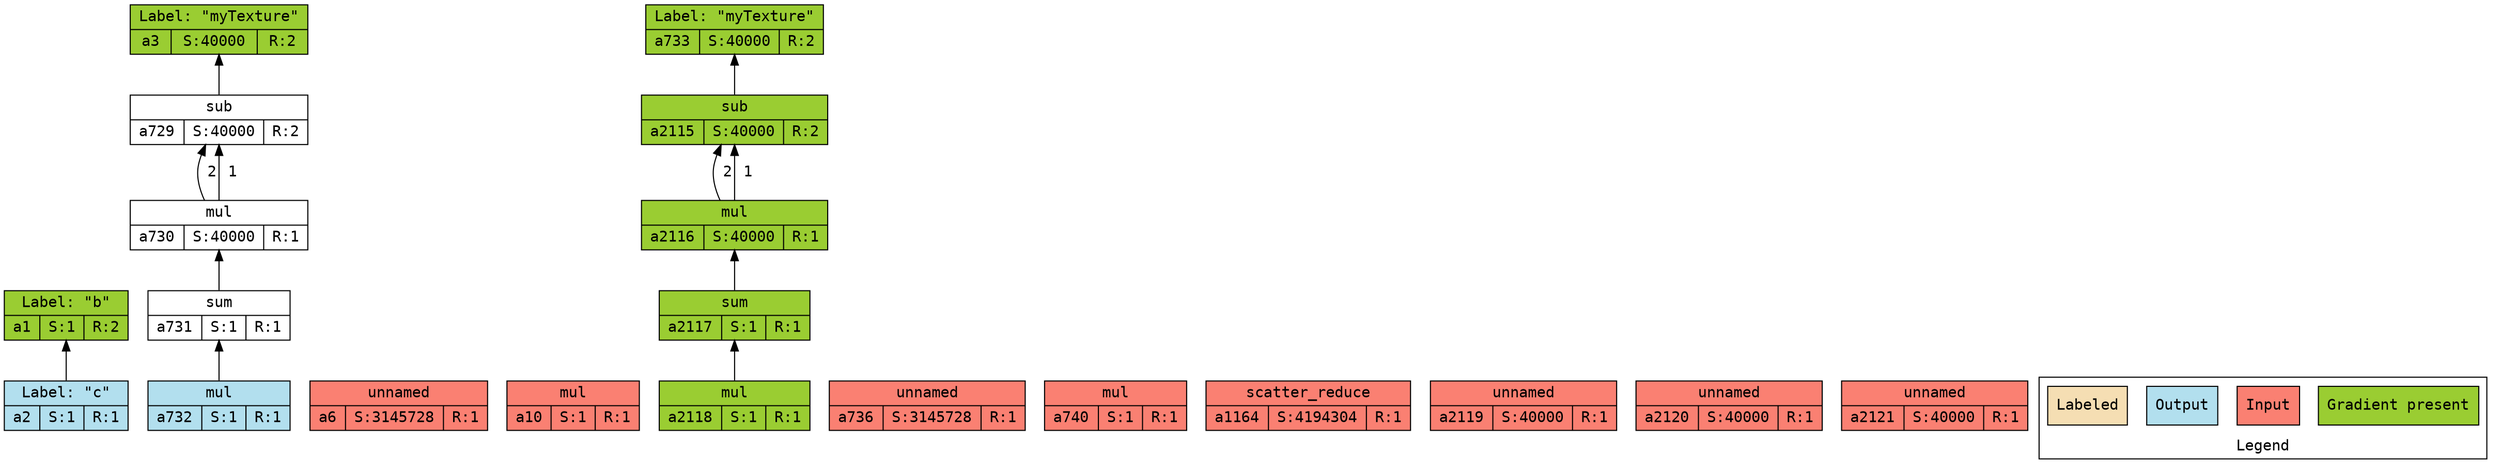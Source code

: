 digraph {
    rankdir=BT;
    graph [dpi=50 fontname=Consolas];
    node [shape=record fontname=Consolas];
    edge [fontname=Consolas];
    1 [label="{Label: \"b\"|{a1|S:1|R:2}}" fillcolor=yellowgreen style=filled];
    2 [label="{Label: \"c\"|{a2|S:1|R:1}}" fillcolor=lightblue2 style=filled];
    3 [label="{Label: \"myTexture\"|{a3|S:40000|R:2}}" fillcolor=yellowgreen style=filled];
    6 [label="{unnamed|{a6|S:3145728|R:1}}" fillcolor=salmon style=filled];
    10 [label="{mul|{a10|S:1|R:1}}" fillcolor=salmon style=filled];
    729 [label="{sub|{a729|S:40000|R:2}}"];
    730 [label="{mul|{a730|S:40000|R:1}}"];
    731 [label="{sum|{a731|S:1|R:1}}"];
    732 [label="{mul|{a732|S:1|R:1}}" fillcolor=lightblue2 style=filled];
    733 [label="{Label: \"myTexture\"|{a733|S:40000|R:2}}" fillcolor=yellowgreen style=filled];
    736 [label="{unnamed|{a736|S:3145728|R:1}}" fillcolor=salmon style=filled];
    740 [label="{mul|{a740|S:1|R:1}}" fillcolor=salmon style=filled];
    1164 [label="{scatter_reduce|{a1164|S:4194304|R:1}}" fillcolor=salmon style=filled];
    2115 [label="{sub|{a2115|S:40000|R:2}}" fillcolor=yellowgreen style=filled];
    2116 [label="{mul|{a2116|S:40000|R:1}}" fillcolor=yellowgreen style=filled];
    2117 [label="{sum|{a2117|S:1|R:1}}" fillcolor=yellowgreen style=filled];
    2118 [label="{mul|{a2118|S:1|R:1}}" fillcolor=yellowgreen style=filled];
    2119 [label="{unnamed|{a2119|S:40000|R:1}}" fillcolor=salmon style=filled];
    2120 [label="{unnamed|{a2120|S:40000|R:1}}" fillcolor=salmon style=filled];
    2121 [label="{unnamed|{a2121|S:40000|R:1}}" fillcolor=salmon style=filled];
    2 -> 1;
    729 -> 3;
    730 -> 729 [label=" 2"];
    730 -> 729 [label=" 1"];
    731 -> 730;
    732 -> 731;
    2115 -> 733;
    2116 -> 2115 [label=" 2"];
    2116 -> 2115 [label=" 1"];
    2117 -> 2116;
    2118 -> 2117;
    subgraph cluster_legend {
        label="Legend";
        l4 [style=filled fillcolor=yellowgreen label="Gradient present"];
        l3 [style=filled fillcolor=salmon label="Input"];
        l2 [style=filled fillcolor=lightblue2 label="Output"];
        l1 [style=filled fillcolor=wheat label="Labeled"];
    }
}
